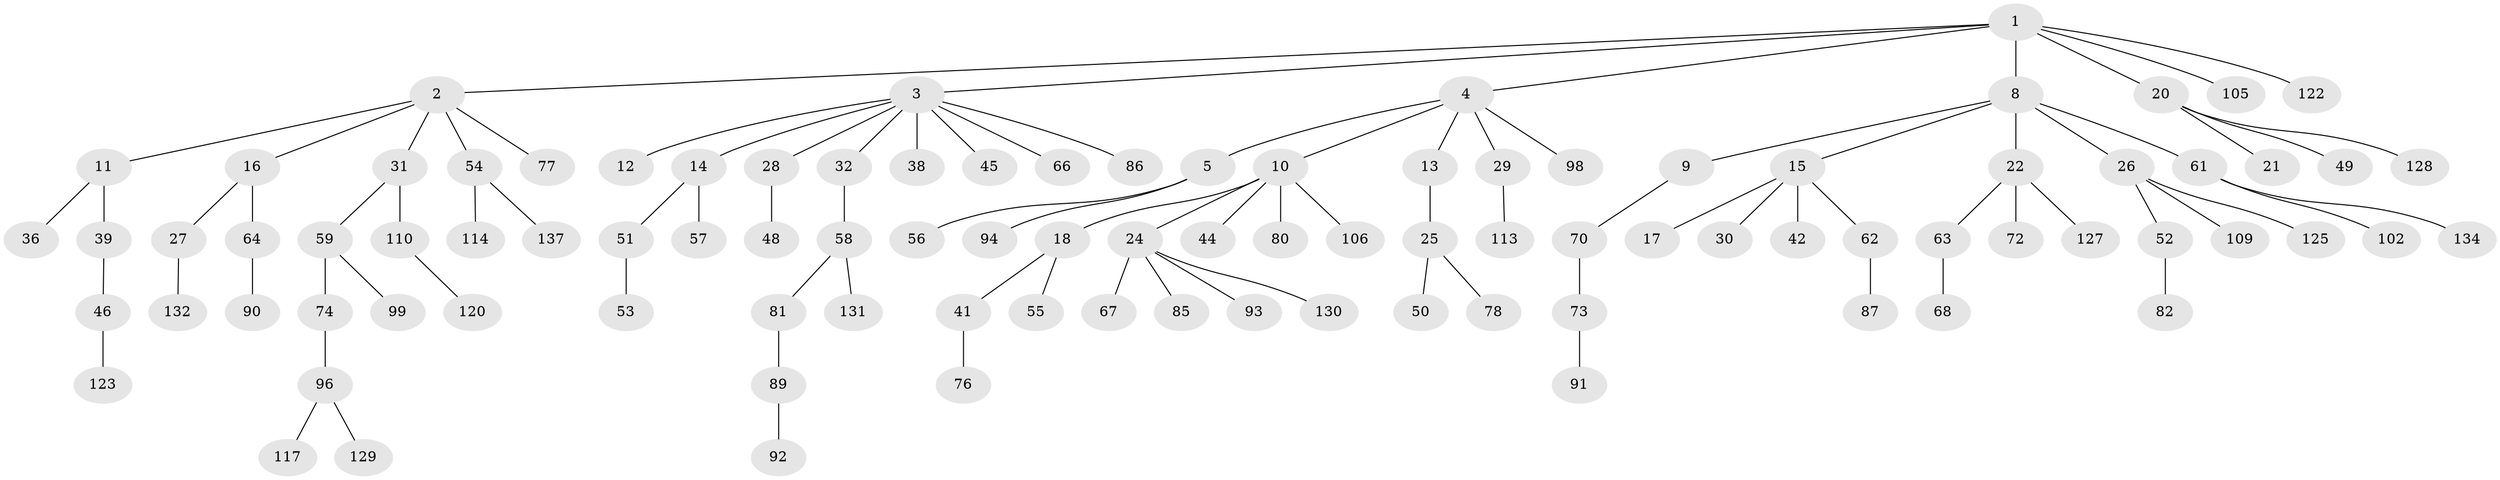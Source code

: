 // original degree distribution, {6: 0.014598540145985401, 3: 0.145985401459854, 7: 0.014598540145985401, 2: 0.26277372262773724, 5: 0.029197080291970802, 4: 0.051094890510948905, 1: 0.48175182481751827}
// Generated by graph-tools (version 1.1) at 2025/11/02/27/25 16:11:25]
// undirected, 97 vertices, 96 edges
graph export_dot {
graph [start="1"]
  node [color=gray90,style=filled];
  1 [super="+6"];
  2 [super="+7"];
  3 [super="+23"];
  4 [super="+75"];
  5 [super="+19"];
  8 [super="+34"];
  9 [super="+112"];
  10 [super="+40"];
  11;
  12 [super="+124"];
  13;
  14 [super="+33"];
  15 [super="+47"];
  16 [super="+116"];
  17 [super="+135"];
  18 [super="+37"];
  20 [super="+108"];
  21;
  22 [super="+83"];
  24 [super="+35"];
  25 [super="+43"];
  26 [super="+104"];
  27;
  28;
  29;
  30;
  31;
  32 [super="+111"];
  36;
  38;
  39 [super="+97"];
  41 [super="+65"];
  42;
  44 [super="+107"];
  45 [super="+100"];
  46 [super="+118"];
  48;
  49 [super="+136"];
  50;
  51 [super="+133"];
  52;
  53;
  54 [super="+88"];
  55;
  56 [super="+71"];
  57;
  58 [super="+60"];
  59 [super="+69"];
  61 [super="+95"];
  62 [super="+101"];
  63;
  64;
  66;
  67;
  68;
  70;
  72;
  73;
  74;
  76;
  77 [super="+79"];
  78 [super="+119"];
  80;
  81;
  82 [super="+84"];
  85;
  86;
  87;
  89 [super="+115"];
  90;
  91;
  92;
  93;
  94 [super="+103"];
  96 [super="+121"];
  98;
  99;
  102;
  105;
  106;
  109;
  110;
  113;
  114;
  117;
  120 [super="+126"];
  122;
  123;
  125;
  127;
  128;
  129;
  130;
  131;
  132;
  134;
  137;
  1 -- 2;
  1 -- 3;
  1 -- 4;
  1 -- 20;
  1 -- 122;
  1 -- 8;
  1 -- 105;
  2 -- 31;
  2 -- 16;
  2 -- 54;
  2 -- 11;
  2 -- 77;
  3 -- 12;
  3 -- 14;
  3 -- 28;
  3 -- 32;
  3 -- 86;
  3 -- 66;
  3 -- 45;
  3 -- 38;
  4 -- 5;
  4 -- 10;
  4 -- 13;
  4 -- 29;
  4 -- 98;
  5 -- 56;
  5 -- 94;
  8 -- 9;
  8 -- 15;
  8 -- 22;
  8 -- 26;
  8 -- 61;
  9 -- 70;
  10 -- 18;
  10 -- 24;
  10 -- 80;
  10 -- 44;
  10 -- 106;
  11 -- 36;
  11 -- 39;
  13 -- 25;
  14 -- 57;
  14 -- 51;
  15 -- 17;
  15 -- 30;
  15 -- 42;
  15 -- 62;
  16 -- 27;
  16 -- 64;
  18 -- 41;
  18 -- 55;
  20 -- 21;
  20 -- 49;
  20 -- 128;
  22 -- 63;
  22 -- 72;
  22 -- 127;
  24 -- 85;
  24 -- 93;
  24 -- 130;
  24 -- 67;
  25 -- 78;
  25 -- 50;
  26 -- 52;
  26 -- 109;
  26 -- 125;
  27 -- 132;
  28 -- 48;
  29 -- 113;
  31 -- 59;
  31 -- 110;
  32 -- 58;
  39 -- 46;
  41 -- 76;
  46 -- 123;
  51 -- 53;
  52 -- 82;
  54 -- 114;
  54 -- 137;
  58 -- 81;
  58 -- 131;
  59 -- 99;
  59 -- 74;
  61 -- 102;
  61 -- 134;
  62 -- 87;
  63 -- 68;
  64 -- 90;
  70 -- 73;
  73 -- 91;
  74 -- 96;
  81 -- 89;
  89 -- 92;
  96 -- 117;
  96 -- 129;
  110 -- 120;
}
